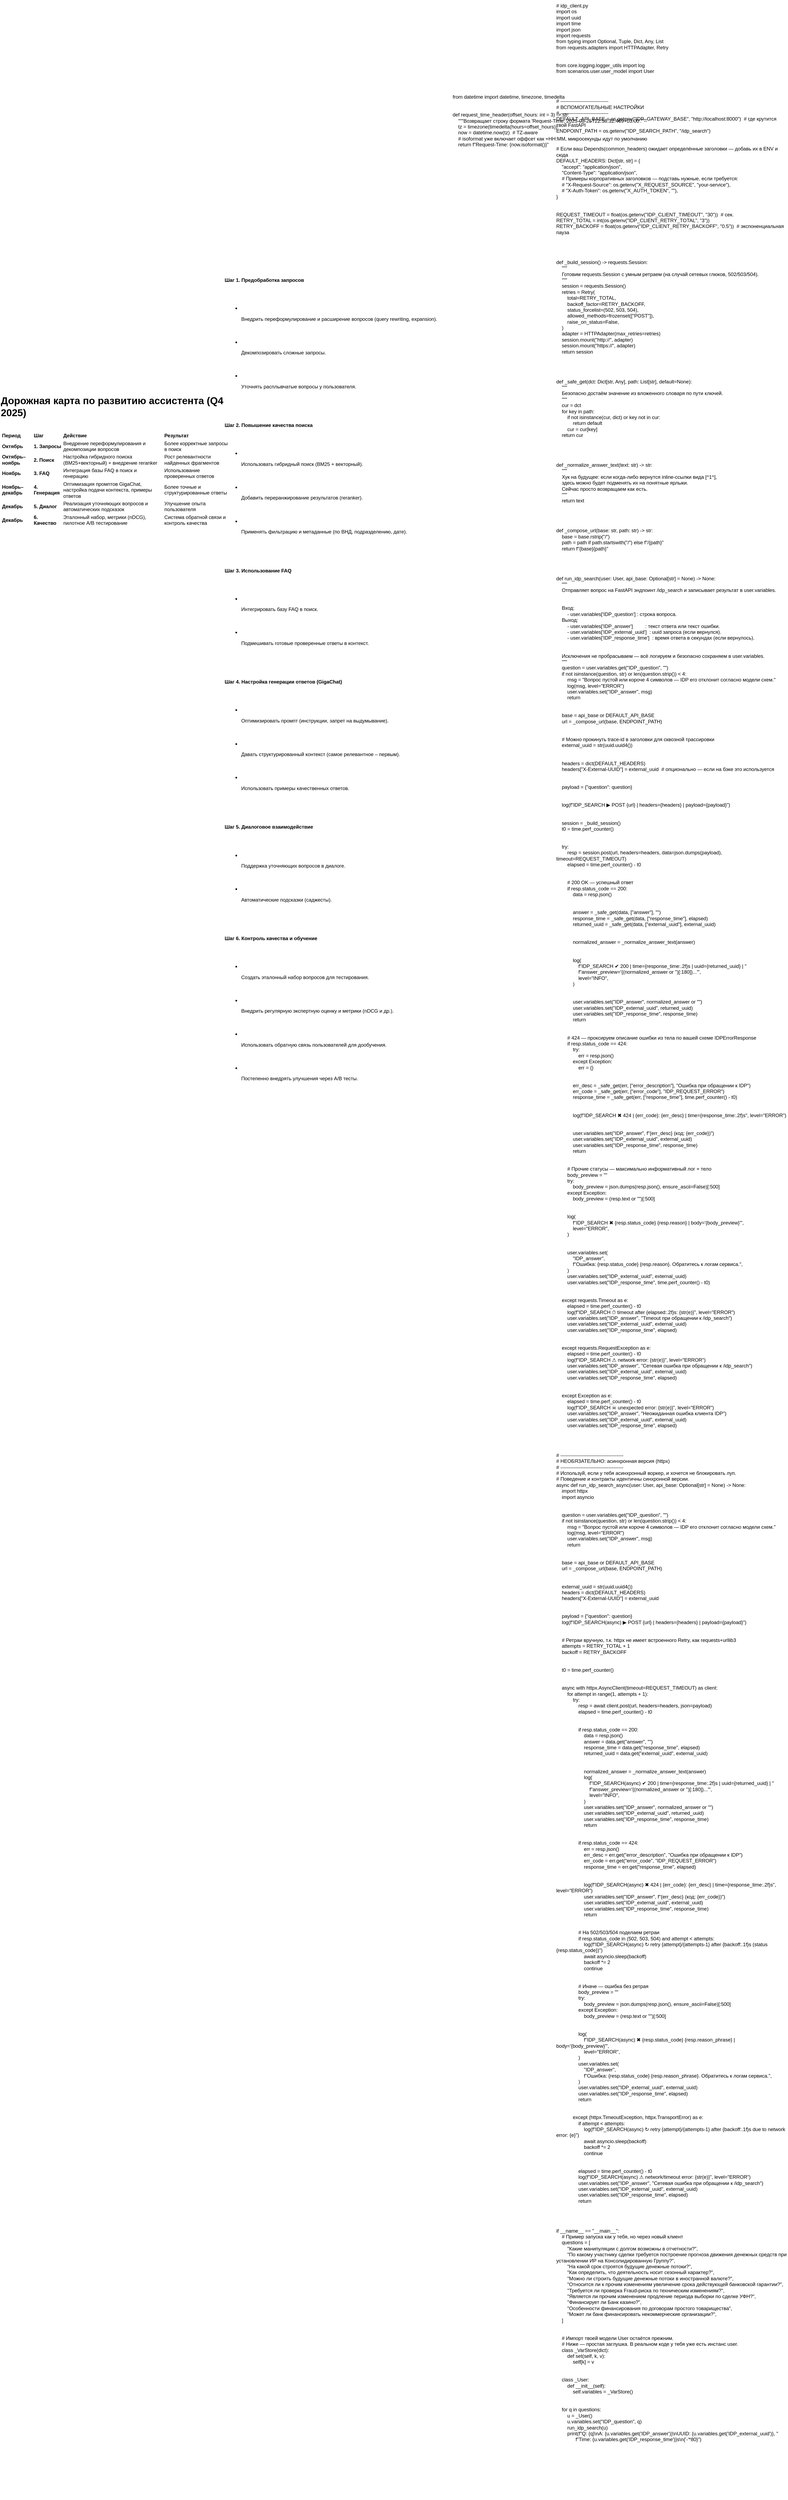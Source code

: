 <mxfile version="28.2.5">
  <diagram name="Страница — 1" id="YzAyhXTebkGU_6SpY-bU">
    <mxGraphModel dx="1646" dy="989" grid="1" gridSize="10" guides="1" tooltips="1" connect="1" arrows="1" fold="1" page="1" pageScale="1" pageWidth="3300" pageHeight="4681" math="0" shadow="0">
      <root>
        <mxCell id="0" />
        <mxCell id="1" parent="0" />
        <UserObject label="# idp_client.py&#xa;import os&#xa;import uuid&#xa;import time&#xa;import json&#xa;import requests&#xa;from typing import Optional, Tuple, Dict, Any, List&#xa;from requests.adapters import HTTPAdapter, Retry&#xa;&#xa;&#xa;from core.logging.logger_utils import log&#xa;from scenarios.user.user_model import User&#xa;&#xa;&#xa;&#xa;&#xa;# -----------------------------&#xa;# ВСПОМОГАТЕЛЬНЫЕ НАСТРОЙКИ&#xa;# -----------------------------&#xa;DEFAULT_API_BASE = os.getenv(&quot;IDP_GATEWAY_BASE&quot;, &quot;http://localhost:8000&quot;)  # где крутится твой FastAPI&#xa;ENDPOINT_PATH = os.getenv(&quot;IDP_SEARCH_PATH&quot;, &quot;/idp_search&quot;)&#xa;&#xa;&#xa;# Если ваш Depends(common_headers) ожидает определённые заголовки — добавь их в ENV и сюда&#xa;DEFAULT_HEADERS: Dict[str, str] = {&#xa;    &quot;accept&quot;: &quot;application/json&quot;,&#xa;    &quot;Content-Type&quot;: &quot;application/json&quot;,&#xa;    # Примеры корпоративных заголовков — подставь нужные, если требуется:&#xa;    # &quot;X-Request-Source&quot;: os.getenv(&quot;X_REQUEST_SOURCE&quot;, &quot;your-service&quot;),&#xa;    # &quot;X-Auth-Token&quot;: os.getenv(&quot;X_AUTH_TOKEN&quot;, &quot;&quot;),&#xa;}&#xa;&#xa;&#xa;REQUEST_TIMEOUT = float(os.getenv(&quot;IDP_CLIENT_TIMEOUT&quot;, &quot;30&quot;))  # сек.&#xa;RETRY_TOTAL = int(os.getenv(&quot;IDP_CLIENT_RETRY_TOTAL&quot;, &quot;3&quot;))&#xa;RETRY_BACKOFF = float(os.getenv(&quot;IDP_CLIENT_RETRY_BACKOFF&quot;, &quot;0.5&quot;))  # экспоненциальная пауза&#xa;&#xa;&#xa;&#xa;&#xa;def _build_session() -&gt; requests.Session:&#xa;    &quot;&quot;&quot;&#xa;    Готовим requests.Session с умным ретраем (на случай сетевых глюков, 502/503/504).&#xa;    &quot;&quot;&quot;&#xa;    session = requests.Session()&#xa;    retries = Retry(&#xa;        total=RETRY_TOTAL,&#xa;        backoff_factor=RETRY_BACKOFF,&#xa;        status_forcelist=(502, 503, 504),&#xa;        allowed_methods=frozenset([&quot;POST&quot;]),&#xa;        raise_on_status=False,&#xa;    )&#xa;    adapter = HTTPAdapter(max_retries=retries)&#xa;    session.mount(&quot;http://&quot;, adapter)&#xa;    session.mount(&quot;https://&quot;, adapter)&#xa;    return session&#xa;&#xa;&#xa;&#xa;&#xa;def _safe_get(dct: Dict[str, Any], path: List[str], default=None):&#xa;    &quot;&quot;&quot;&#xa;    Безопасно достаём значение из вложенного словаря по пути ключей.&#xa;    &quot;&quot;&quot;&#xa;    cur = dct&#xa;    for key in path:&#xa;        if not isinstance(cur, dict) or key not in cur:&#xa;            return default&#xa;        cur = cur[key]&#xa;    return cur&#xa;&#xa;&#xa;&#xa;&#xa;def _normalize_answer_text(text: str) -&gt; str:&#xa;    &quot;&quot;&quot;&#xa;    Хук на будущее: если когда-либо вернутся inline-ссылки вида [^1^],&#xa;    здесь можно будет подменять их на понятные ярлыки.&#xa;    Сейчас просто возвращаем как есть.&#xa;    &quot;&quot;&quot;&#xa;    return text&#xa;&#xa;&#xa;&#xa;&#xa;def _compose_url(base: str, path: str) -&gt; str:&#xa;    base = base.rstrip(&quot;/&quot;)&#xa;    path = path if path.startswith(&quot;/&quot;) else f&quot;/{path}&quot;&#xa;    return f&quot;{base}{path}&quot;&#xa;&#xa;&#xa;&#xa;&#xa;def run_idp_search(user: User, api_base: Optional[str] = None) -&gt; None:&#xa;    &quot;&quot;&quot;&#xa;    Отправляет вопрос на FastAPI эндпоинт /idp_search и записывает результат в user.variables.&#xa;&#xa;&#xa;    Вход:&#xa;        - user.variables[&#39;IDP_question&#39;] : строка вопроса.&#xa;    Выход:&#xa;        - user.variables[&#39;IDP_answer&#39;]         : текст ответа или текст ошибки.&#xa;        - user.variables[&#39;IDP_external_uuid&#39;]  : uuid запроса (если вернулся).&#xa;        - user.variables[&#39;IDP_response_time&#39;]  : время ответа в секундах (если вернулось).&#xa;&#xa;&#xa;    Исключения не пробрасываем — всё логируем и безопасно сохраняем в user.variables.&#xa;    &quot;&quot;&quot;&#xa;    question = user.variables.get(&quot;IDP_question&quot;, &quot;&quot;)&#xa;    if not isinstance(question, str) or len(question.strip()) &lt; 4:&#xa;        msg = &quot;Вопрос пустой или короче 4 символов — IDP его отклонит согласно модели схем.&quot;&#xa;        log(msg, level=&quot;ERROR&quot;)&#xa;        user.variables.set(&quot;IDP_answer&quot;, msg)&#xa;        return&#xa;&#xa;&#xa;    base = api_base or DEFAULT_API_BASE&#xa;    url = _compose_url(base, ENDPOINT_PATH)&#xa;&#xa;&#xa;    # Можно прокинуть trace-id в заголовки для сквозной трассировки&#xa;    external_uuid = str(uuid.uuid4())&#xa;&#xa;&#xa;    headers = dict(DEFAULT_HEADERS)&#xa;    headers[&quot;X-External-UUID&quot;] = external_uuid  # опционально — если на бэке это используется&#xa;&#xa;&#xa;    payload = {&quot;question&quot;: question}&#xa;&#xa;&#xa;    log(f&quot;IDP_SEARCH ▶ POST {url} | headers={headers} | payload={payload}&quot;)&#xa;&#xa;&#xa;    session = _build_session()&#xa;    t0 = time.perf_counter()&#xa;&#xa;&#xa;    try:&#xa;        resp = session.post(url, headers=headers, data=json.dumps(payload), timeout=REQUEST_TIMEOUT)&#xa;        elapsed = time.perf_counter() - t0&#xa;&#xa;&#xa;        # 200 OK — успешный ответ&#xa;        if resp.status_code == 200:&#xa;            data = resp.json()&#xa;&#xa;&#xa;            answer = _safe_get(data, [&quot;answer&quot;], &quot;&quot;)&#xa;            response_time = _safe_get(data, [&quot;response_time&quot;], elapsed)&#xa;            returned_uuid = _safe_get(data, [&quot;external_uuid&quot;], external_uuid)&#xa;&#xa;&#xa;            normalized_answer = _normalize_answer_text(answer)&#xa;&#xa;&#xa;            log(&#xa;                f&quot;IDP_SEARCH ✔ 200 | time={response_time:.2f}s | uuid={returned_uuid} | &quot;&#xa;                f&quot;answer_preview=&#39;{(normalized_answer or &#39;&#39;)[:180]}...&#39;&quot;,&#xa;                level=&quot;INFO&quot;,&#xa;            )&#xa;&#xa;&#xa;            user.variables.set(&quot;IDP_answer&quot;, normalized_answer or &quot;&quot;)&#xa;            user.variables.set(&quot;IDP_external_uuid&quot;, returned_uuid)&#xa;            user.variables.set(&quot;IDP_response_time&quot;, response_time)&#xa;            return&#xa;&#xa;&#xa;        # 424 — проксируем описание ошибки из тела по вашей схеме IDPErrorResponse&#xa;        if resp.status_code == 424:&#xa;            try:&#xa;                err = resp.json()&#xa;            except Exception:&#xa;                err = {}&#xa;&#xa;&#xa;            err_desc = _safe_get(err, [&quot;error_description&quot;], &quot;Ошибка при обращении к IDP&quot;)&#xa;            err_code = _safe_get(err, [&quot;error_code&quot;], &quot;IDP_REQUEST_ERROR&quot;)&#xa;            response_time = _safe_get(err, [&quot;response_time&quot;], time.perf_counter() - t0)&#xa;&#xa;&#xa;            log(f&quot;IDP_SEARCH ✖ 424 | {err_code}: {err_desc} | time={response_time:.2f}s&quot;, level=&quot;ERROR&quot;)&#xa;&#xa;&#xa;            user.variables.set(&quot;IDP_answer&quot;, f&quot;{err_desc} (код: {err_code})&quot;)&#xa;            user.variables.set(&quot;IDP_external_uuid&quot;, external_uuid)&#xa;            user.variables.set(&quot;IDP_response_time&quot;, response_time)&#xa;            return&#xa;&#xa;&#xa;        # Прочие статусы — максимально информативный лог + тело&#xa;        body_preview = &quot;&quot;&#xa;        try:&#xa;            body_preview = json.dumps(resp.json(), ensure_ascii=False)[:500]&#xa;        except Exception:&#xa;            body_preview = (resp.text or &quot;&quot;)[:500]&#xa;&#xa;&#xa;        log(&#xa;            f&quot;IDP_SEARCH ✖ {resp.status_code} {resp.reason} | body=&#39;{body_preview}&#39;&quot;,&#xa;            level=&quot;ERROR&quot;,&#xa;        )&#xa;&#xa;&#xa;        user.variables.set(&#xa;            &quot;IDP_answer&quot;,&#xa;            f&quot;Ошибка: {resp.status_code} {resp.reason}. Обратитесь к логам сервиса.&quot;,&#xa;        )&#xa;        user.variables.set(&quot;IDP_external_uuid&quot;, external_uuid)&#xa;        user.variables.set(&quot;IDP_response_time&quot;, time.perf_counter() - t0)&#xa;&#xa;&#xa;    except requests.Timeout as e:&#xa;        elapsed = time.perf_counter() - t0&#xa;        log(f&quot;IDP_SEARCH ⏱ timeout after {elapsed:.2f}s: {str(e)}&quot;, level=&quot;ERROR&quot;)&#xa;        user.variables.set(&quot;IDP_answer&quot;, &quot;Timeout при обращении к /idp_search&quot;)&#xa;        user.variables.set(&quot;IDP_external_uuid&quot;, external_uuid)&#xa;        user.variables.set(&quot;IDP_response_time&quot;, elapsed)&#xa;&#xa;&#xa;    except requests.RequestException as e:&#xa;        elapsed = time.perf_counter() - t0&#xa;        log(f&quot;IDP_SEARCH ⚠ network error: {str(e)}&quot;, level=&quot;ERROR&quot;)&#xa;        user.variables.set(&quot;IDP_answer&quot;, &quot;Сетевая ошибка при обращении к /idp_search&quot;)&#xa;        user.variables.set(&quot;IDP_external_uuid&quot;, external_uuid)&#xa;        user.variables.set(&quot;IDP_response_time&quot;, elapsed)&#xa;&#xa;&#xa;    except Exception as e:&#xa;        elapsed = time.perf_counter() - t0&#xa;        log(f&quot;IDP_SEARCH ☠ unexpected error: {str(e)}&quot;, level=&quot;ERROR&quot;)&#xa;        user.variables.set(&quot;IDP_answer&quot;, &quot;Неожиданная ошибка клиента IDP&quot;)&#xa;        user.variables.set(&quot;IDP_external_uuid&quot;, external_uuid)&#xa;        user.variables.set(&quot;IDP_response_time&quot;, elapsed)&#xa;&#xa;&#xa;&#xa;&#xa;# --------------------------------------&#xa;# НЕОБЯЗАТЕЛЬНО: асинхронная версия (httpx)&#xa;# --------------------------------------&#xa;# Используй, если у тебя асинхронный воркер, и хочется не блокировать луп.&#xa;# Поведение и контракты идентичны синхронной версии.&#xa;async def run_idp_search_async(user: User, api_base: Optional[str] = None) -&gt; None:&#xa;    import httpx&#xa;    import asyncio&#xa;&#xa;&#xa;    question = user.variables.get(&quot;IDP_question&quot;, &quot;&quot;)&#xa;    if not isinstance(question, str) or len(question.strip()) &lt; 4:&#xa;        msg = &quot;Вопрос пустой или короче 4 символов — IDP его отклонит согласно модели схем.&quot;&#xa;        log(msg, level=&quot;ERROR&quot;)&#xa;        user.variables.set(&quot;IDP_answer&quot;, msg)&#xa;        return&#xa;&#xa;&#xa;    base = api_base or DEFAULT_API_BASE&#xa;    url = _compose_url(base, ENDPOINT_PATH)&#xa;&#xa;&#xa;    external_uuid = str(uuid.uuid4())&#xa;    headers = dict(DEFAULT_HEADERS)&#xa;    headers[&quot;X-External-UUID&quot;] = external_uuid&#xa;&#xa;&#xa;    payload = {&quot;question&quot;: question}&#xa;    log(f&quot;IDP_SEARCH(async) ▶ POST {url} | headers={headers} | payload={payload}&quot;)&#xa;&#xa;&#xa;    # Ретраи вручную, т.к. httpx не имеет встроенного Retry, как requests+urllib3&#xa;    attempts = RETRY_TOTAL + 1&#xa;    backoff = RETRY_BACKOFF&#xa;&#xa;&#xa;    t0 = time.perf_counter()&#xa;&#xa;&#xa;    async with httpx.AsyncClient(timeout=REQUEST_TIMEOUT) as client:&#xa;        for attempt in range(1, attempts + 1):&#xa;            try:&#xa;                resp = await client.post(url, headers=headers, json=payload)&#xa;                elapsed = time.perf_counter() - t0&#xa;&#xa;&#xa;                if resp.status_code == 200:&#xa;                    data = resp.json()&#xa;                    answer = data.get(&quot;answer&quot;, &quot;&quot;)&#xa;                    response_time = data.get(&quot;response_time&quot;, elapsed)&#xa;                    returned_uuid = data.get(&quot;external_uuid&quot;, external_uuid)&#xa;&#xa;&#xa;                    normalized_answer = _normalize_answer_text(answer)&#xa;                    log(&#xa;                        f&quot;IDP_SEARCH(async) ✔ 200 | time={response_time:.2f}s | uuid={returned_uuid} | &quot;&#xa;                        f&quot;answer_preview=&#39;{(normalized_answer or &#39;&#39;)[:180]}...&#39;&quot;,&#xa;                        level=&quot;INFO&quot;,&#xa;                    )&#xa;                    user.variables.set(&quot;IDP_answer&quot;, normalized_answer or &quot;&quot;)&#xa;                    user.variables.set(&quot;IDP_external_uuid&quot;, returned_uuid)&#xa;                    user.variables.set(&quot;IDP_response_time&quot;, response_time)&#xa;                    return&#xa;&#xa;&#xa;                if resp.status_code == 424:&#xa;                    err = resp.json()&#xa;                    err_desc = err.get(&quot;error_description&quot;, &quot;Ошибка при обращении к IDP&quot;)&#xa;                    err_code = err.get(&quot;error_code&quot;, &quot;IDP_REQUEST_ERROR&quot;)&#xa;                    response_time = err.get(&quot;response_time&quot;, elapsed)&#xa;&#xa;&#xa;                    log(f&quot;IDP_SEARCH(async) ✖ 424 | {err_code}: {err_desc} | time={response_time:.2f}s&quot;, level=&quot;ERROR&quot;)&#xa;                    user.variables.set(&quot;IDP_answer&quot;, f&quot;{err_desc} (код: {err_code})&quot;)&#xa;                    user.variables.set(&quot;IDP_external_uuid&quot;, external_uuid)&#xa;                    user.variables.set(&quot;IDP_response_time&quot;, response_time)&#xa;                    return&#xa;&#xa;&#xa;                # На 502/503/504 поделаем ретраи&#xa;                if resp.status_code in (502, 503, 504) and attempt &lt; attempts:&#xa;                    log(f&quot;IDP_SEARCH(async) ↻ retry {attempt}/{attempts-1} after {backoff:.1f}s (status {resp.status_code})&quot;)&#xa;                    await asyncio.sleep(backoff)&#xa;                    backoff *= 2&#xa;                    continue&#xa;&#xa;&#xa;                # Иначе — ошибка без ретрая&#xa;                body_preview = &quot;&quot;&#xa;                try:&#xa;                    body_preview = json.dumps(resp.json(), ensure_ascii=False)[:500]&#xa;                except Exception:&#xa;                    body_preview = (resp.text or &quot;&quot;)[:500]&#xa;&#xa;&#xa;                log(&#xa;                    f&quot;IDP_SEARCH(async) ✖ {resp.status_code} {resp.reason_phrase} | body=&#39;{body_preview}&#39;&quot;,&#xa;                    level=&quot;ERROR&quot;,&#xa;                )&#xa;                user.variables.set(&#xa;                    &quot;IDP_answer&quot;,&#xa;                    f&quot;Ошибка: {resp.status_code} {resp.reason_phrase}. Обратитесь к логам сервиса.&quot;,&#xa;                )&#xa;                user.variables.set(&quot;IDP_external_uuid&quot;, external_uuid)&#xa;                user.variables.set(&quot;IDP_response_time&quot;, elapsed)&#xa;                return&#xa;&#xa;&#xa;            except (httpx.TimeoutException, httpx.TransportError) as e:&#xa;                if attempt &lt; attempts:&#xa;                    log(f&quot;IDP_SEARCH(async) ↻ retry {attempt}/{attempts-1} after {backoff:.1f}s due to network error: {e}&quot;)&#xa;                    await asyncio.sleep(backoff)&#xa;                    backoff *= 2&#xa;                    continue&#xa;&#xa;&#xa;                elapsed = time.perf_counter() - t0&#xa;                log(f&quot;IDP_SEARCH(async) ⚠ network/timeout error: {str(e)}&quot;, level=&quot;ERROR&quot;)&#xa;                user.variables.set(&quot;IDP_answer&quot;, &quot;Сетевая ошибка при обращении к /idp_search&quot;)&#xa;                user.variables.set(&quot;IDP_external_uuid&quot;, external_uuid)&#xa;                user.variables.set(&quot;IDP_response_time&quot;, elapsed)&#xa;                return&#xa;&#xa;&#xa;&#xa;&#xa;if __name__ == &quot;__main__&quot;:&#xa;    # Пример запуска как у тебя, но через новый клиент&#xa;    questions = [&#xa;        &quot;Какие манипуляции с долгом возможны в отчетности?&quot;,&#xa;        &quot;По какому участнику сделки требуется построение прогноза движения денежных средств при установлении ИР на Консолидированную Группу?&quot;,&#xa;        &quot;На какой срок строятся будущие денежные потоки?&quot;,&#xa;        &quot;Как определить, что деятельность носит сезонный характер?&quot;,&#xa;        &quot;Можно ли строить будущие денежные потоки в иностранной валюте?&quot;,&#xa;        &quot;Относится ли к прочим изменениям увеличение срока действующей банковской гарантии?&quot;,&#xa;        &quot;Требуется ли проверка Fraud-риска по техническим изменениям?&quot;,&#xa;        &quot;Является ли прочим изменением продление периода выборки по сделке УФН?&quot;,&#xa;        &quot;Финансирует ли Банк казино?&quot;,&#xa;        &quot;Особенности финансирования по договорам простого товарищества&quot;,&#xa;        &quot;Может ли банк финансировать некоммерческие организации?&quot;,&#xa;    ]&#xa;&#xa;&#xa;    # Импорт твоей модели User остаётся прежним.&#xa;    # Ниже — простая заглушка. В реальном коде у тебя уже есть инстанс user.&#xa;    class _VarStore(dict):&#xa;        def set(self, k, v):&#xa;            self[k] = v&#xa;&#xa;&#xa;    class _User:&#xa;        def __init__(self):&#xa;            self.variables = _VarStore()&#xa;&#xa;&#xa;    for q in questions:&#xa;        u = _User()&#xa;        u.variables.set(&quot;IDP_question&quot;, q)&#xa;        run_idp_search(u)&#xa;        print(f&quot;Q: {q}\nA: {u.variables.get(&#39;IDP_answer&#39;)}\nUUID: {u.variables.get(&#39;IDP_external_uuid&#39;)}, &quot;&#xa;              f&quot;Time: {u.variables.get(&#39;IDP_response_time&#39;)}s\n{&#39;-&#39;*80}&quot;)" link="# idp_client.py&#xa;import os&#xa;import uuid&#xa;import time&#xa;import json&#xa;import requests&#xa;from typing import Optional, Tuple, Dict, Any, List&#xa;from requests.adapters import HTTPAdapter, Retry&#xa;&#xa;&#xa;from core.logging.logger_utils import log&#xa;from scenarios.user.user_model import User&#xa;&#xa;&#xa;&#xa;&#xa;# -----------------------------&#xa;# ВСПОМОГАТЕЛЬНЫЕ НАСТРОЙКИ&#xa;# -----------------------------&#xa;DEFAULT_API_BASE = os.getenv(&quot;IDP_GATEWAY_BASE&quot;, &quot;http://localhost:8000&quot;)  # где крутится твой FastAPI&#xa;ENDPOINT_PATH = os.getenv(&quot;IDP_SEARCH_PATH&quot;, &quot;/idp_search&quot;)&#xa;&#xa;&#xa;# Если ваш Depends(common_headers) ожидает определённые заголовки — добавь их в ENV и сюда&#xa;DEFAULT_HEADERS: Dict[str, str] = {&#xa;    &quot;accept&quot;: &quot;application/json&quot;,&#xa;    &quot;Content-Type&quot;: &quot;application/json&quot;,&#xa;    # Примеры корпоративных заголовков — подставь нужные, если требуется:&#xa;    # &quot;X-Request-Source&quot;: os.getenv(&quot;X_REQUEST_SOURCE&quot;, &quot;your-service&quot;),&#xa;    # &quot;X-Auth-Token&quot;: os.getenv(&quot;X_AUTH_TOKEN&quot;, &quot;&quot;),&#xa;}&#xa;&#xa;&#xa;REQUEST_TIMEOUT = float(os.getenv(&quot;IDP_CLIENT_TIMEOUT&quot;, &quot;30&quot;))  # сек.&#xa;RETRY_TOTAL = int(os.getenv(&quot;IDP_CLIENT_RETRY_TOTAL&quot;, &quot;3&quot;))&#xa;RETRY_BACKOFF = float(os.getenv(&quot;IDP_CLIENT_RETRY_BACKOFF&quot;, &quot;0.5&quot;))  # экспоненциальная пауза&#xa;&#xa;&#xa;&#xa;&#xa;def _build_session() -&gt; requests.Session:&#xa;    &quot;&quot;&quot;&#xa;    Готовим requests.Session с умным ретраем (на случай сетевых глюков, 502/503/504).&#xa;    &quot;&quot;&quot;&#xa;    session = requests.Session()&#xa;    retries = Retry(&#xa;        total=RETRY_TOTAL,&#xa;        backoff_factor=RETRY_BACKOFF,&#xa;        status_forcelist=(502, 503, 504),&#xa;        allowed_methods=frozenset([&quot;POST&quot;]),&#xa;        raise_on_status=False,&#xa;    )&#xa;    adapter = HTTPAdapter(max_retries=retries)&#xa;    session.mount(&quot;http://&quot;, adapter)&#xa;    session.mount(&quot;https://&quot;, adapter)&#xa;    return session&#xa;&#xa;&#xa;&#xa;&#xa;def _safe_get(dct: Dict[str, Any], path: List[str], default=None):&#xa;    &quot;&quot;&quot;&#xa;    Безопасно достаём значение из вложенного словаря по пути ключей.&#xa;    &quot;&quot;&quot;&#xa;    cur = dct&#xa;    for key in path:&#xa;        if not isinstance(cur, dict) or key not in cur:&#xa;            return default&#xa;        cur = cur[key]&#xa;    return cur&#xa;&#xa;&#xa;&#xa;&#xa;def _normalize_answer_text(text: str) -&gt; str:&#xa;    &quot;&quot;&quot;&#xa;    Хук на будущее: если когда-либо вернутся inline-ссылки вида [^1^],&#xa;    здесь можно будет подменять их на понятные ярлыки.&#xa;    Сейчас просто возвращаем как есть.&#xa;    &quot;&quot;&quot;&#xa;    return text&#xa;&#xa;&#xa;&#xa;&#xa;def _compose_url(base: str, path: str) -&gt; str:&#xa;    base = base.rstrip(&quot;/&quot;)&#xa;    path = path if path.startswith(&quot;/&quot;) else f&quot;/{path}&quot;&#xa;    return f&quot;{base}{path}&quot;&#xa;&#xa;&#xa;&#xa;&#xa;def run_idp_search(user: User, api_base: Optional[str] = None) -&gt; None:&#xa;    &quot;&quot;&quot;&#xa;    Отправляет вопрос на FastAPI эндпоинт /idp_search и записывает результат в user.variables.&#xa;&#xa;&#xa;    Вход:&#xa;        - user.variables[&#39;IDP_question&#39;] : строка вопроса.&#xa;    Выход:&#xa;        - user.variables[&#39;IDP_answer&#39;]         : текст ответа или текст ошибки.&#xa;        - user.variables[&#39;IDP_external_uuid&#39;]  : uuid запроса (если вернулся).&#xa;        - user.variables[&#39;IDP_response_time&#39;]  : время ответа в секундах (если вернулось).&#xa;&#xa;&#xa;    Исключения не пробрасываем — всё логируем и безопасно сохраняем в user.variables.&#xa;    &quot;&quot;&quot;&#xa;    question = user.variables.get(&quot;IDP_question&quot;, &quot;&quot;)&#xa;    if not isinstance(question, str) or len(question.strip()) &lt; 4:&#xa;        msg = &quot;Вопрос пустой или короче 4 символов — IDP его отклонит согласно модели схем.&quot;&#xa;        log(msg, level=&quot;ERROR&quot;)&#xa;        user.variables.set(&quot;IDP_answer&quot;, msg)&#xa;        return&#xa;&#xa;&#xa;    base = api_base or DEFAULT_API_BASE&#xa;    url = _compose_url(base, ENDPOINT_PATH)&#xa;&#xa;&#xa;    # Можно прокинуть trace-id в заголовки для сквозной трассировки&#xa;    external_uuid = str(uuid.uuid4())&#xa;&#xa;&#xa;    headers = dict(DEFAULT_HEADERS)&#xa;    headers[&quot;X-External-UUID&quot;] = external_uuid  # опционально — если на бэке это используется&#xa;&#xa;&#xa;    payload = {&quot;question&quot;: question}&#xa;&#xa;&#xa;    log(f&quot;IDP_SEARCH ▶ POST {url} | headers={headers} | payload={payload}&quot;)&#xa;&#xa;&#xa;    session = _build_session()&#xa;    t0 = time.perf_counter()&#xa;&#xa;&#xa;    try:&#xa;        resp = session.post(url, headers=headers, data=json.dumps(payload), timeout=REQUEST_TIMEOUT)&#xa;        elapsed = time.perf_counter() - t0&#xa;&#xa;&#xa;        # 200 OK — успешный ответ&#xa;        if resp.status_code == 200:&#xa;            data = resp.json()&#xa;&#xa;&#xa;            answer = _safe_get(data, [&quot;answer&quot;], &quot;&quot;)&#xa;            response_time = _safe_get(data, [&quot;response_time&quot;], elapsed)&#xa;            returned_uuid = _safe_get(data, [&quot;external_uuid&quot;], external_uuid)&#xa;&#xa;&#xa;            normalized_answer = _normalize_answer_text(answer)&#xa;&#xa;&#xa;            log(&#xa;                f&quot;IDP_SEARCH ✔ 200 | time={response_time:.2f}s | uuid={returned_uuid} | &quot;&#xa;                f&quot;answer_preview=&#39;{(normalized_answer or &#39;&#39;)[:180]}...&#39;&quot;,&#xa;                level=&quot;INFO&quot;,&#xa;            )&#xa;&#xa;&#xa;            user.variables.set(&quot;IDP_answer&quot;, normalized_answer or &quot;&quot;)&#xa;            user.variables.set(&quot;IDP_external_uuid&quot;, returned_uuid)&#xa;            user.variables.set(&quot;IDP_response_time&quot;, response_time)&#xa;            return&#xa;&#xa;&#xa;        # 424 — проксируем описание ошибки из тела по вашей схеме IDPErrorResponse&#xa;        if resp.status_code == 424:&#xa;            try:&#xa;                err = resp.json()&#xa;            except Exception:&#xa;                err = {}&#xa;&#xa;&#xa;            err_desc = _safe_get(err, [&quot;error_description&quot;], &quot;Ошибка при обращении к IDP&quot;)&#xa;            err_code = _safe_get(err, [&quot;error_code&quot;], &quot;IDP_REQUEST_ERROR&quot;)&#xa;            response_time = _safe_get(err, [&quot;response_time&quot;], time.perf_counter() - t0)&#xa;&#xa;&#xa;            log(f&quot;IDP_SEARCH ✖ 424 | {err_code}: {err_desc} | time={response_time:.2f}s&quot;, level=&quot;ERROR&quot;)&#xa;&#xa;&#xa;            user.variables.set(&quot;IDP_answer&quot;, f&quot;{err_desc} (код: {err_code})&quot;)&#xa;            user.variables.set(&quot;IDP_external_uuid&quot;, external_uuid)&#xa;            user.variables.set(&quot;IDP_response_time&quot;, response_time)&#xa;            return&#xa;&#xa;&#xa;        # Прочие статусы — максимально информативный лог + тело&#xa;        body_preview = &quot;&quot;&#xa;        try:&#xa;            body_preview = json.dumps(resp.json(), ensure_ascii=False)[:500]&#xa;        except Exception:&#xa;            body_preview = (resp.text or &quot;&quot;)[:500]&#xa;&#xa;&#xa;        log(&#xa;            f&quot;IDP_SEARCH ✖ {resp.status_code} {resp.reason} | body=&#39;{body_preview}&#39;&quot;,&#xa;            level=&quot;ERROR&quot;,&#xa;        )&#xa;&#xa;&#xa;        user.variables.set(&#xa;            &quot;IDP_answer&quot;,&#xa;            f&quot;Ошибка: {resp.status_code} {resp.reason}. Обратитесь к логам сервиса.&quot;,&#xa;        )&#xa;        user.variables.set(&quot;IDP_external_uuid&quot;, external_uuid)&#xa;        user.variables.set(&quot;IDP_response_time&quot;, time.perf_counter() - t0)&#xa;&#xa;&#xa;    except requests.Timeout as e:&#xa;        elapsed = time.perf_counter() - t0&#xa;        log(f&quot;IDP_SEARCH ⏱ timeout after {elapsed:.2f}s: {str(e)}&quot;, level=&quot;ERROR&quot;)&#xa;        user.variables.set(&quot;IDP_answer&quot;, &quot;Timeout при обращении к /idp_search&quot;)&#xa;        user.variables.set(&quot;IDP_external_uuid&quot;, external_uuid)&#xa;        user.variables.set(&quot;IDP_response_time&quot;, elapsed)&#xa;&#xa;&#xa;    except requests.RequestException as e:&#xa;        elapsed = time.perf_counter() - t0&#xa;        log(f&quot;IDP_SEARCH ⚠ network error: {str(e)}&quot;, level=&quot;ERROR&quot;)&#xa;        user.variables.set(&quot;IDP_answer&quot;, &quot;Сетевая ошибка при обращении к /idp_search&quot;)&#xa;        user.variables.set(&quot;IDP_external_uuid&quot;, external_uuid)&#xa;        user.variables.set(&quot;IDP_response_time&quot;, elapsed)&#xa;&#xa;&#xa;    except Exception as e:&#xa;        elapsed = time.perf_counter() - t0&#xa;        log(f&quot;IDP_SEARCH ☠ unexpected error: {str(e)}&quot;, level=&quot;ERROR&quot;)&#xa;        user.variables.set(&quot;IDP_answer&quot;, &quot;Неожиданная ошибка клиента IDP&quot;)&#xa;        user.variables.set(&quot;IDP_external_uuid&quot;, external_uuid)&#xa;        user.variables.set(&quot;IDP_response_time&quot;, elapsed)&#xa;&#xa;&#xa;&#xa;&#xa;# --------------------------------------&#xa;# НЕОБЯЗАТЕЛЬНО: асинхронная версия (httpx)&#xa;# --------------------------------------&#xa;# Используй, если у тебя асинхронный воркер, и хочется не блокировать луп.&#xa;# Поведение и контракты идентичны синхронной версии.&#xa;async def run_idp_search_async(user: User, api_base: Optional[str] = None) -&gt; None:&#xa;    import httpx&#xa;    import asyncio&#xa;&#xa;&#xa;    question = user.variables.get(&quot;IDP_question&quot;, &quot;&quot;)&#xa;    if not isinstance(question, str) or len(question.strip()) &lt; 4:&#xa;        msg = &quot;Вопрос пустой или короче 4 символов — IDP его отклонит согласно модели схем.&quot;&#xa;        log(msg, level=&quot;ERROR&quot;)&#xa;        user.variables.set(&quot;IDP_answer&quot;, msg)&#xa;        return&#xa;&#xa;&#xa;    base = api_base or DEFAULT_API_BASE&#xa;    url = _compose_url(base, ENDPOINT_PATH)&#xa;&#xa;&#xa;    external_uuid = str(uuid.uuid4())&#xa;    headers = dict(DEFAULT_HEADERS)&#xa;    headers[&quot;X-External-UUID&quot;] = external_uuid&#xa;&#xa;&#xa;    payload = {&quot;question&quot;: question}&#xa;    log(f&quot;IDP_SEARCH(async) ▶ POST {url} | headers={headers} | payload={payload}&quot;)&#xa;&#xa;&#xa;    # Ретраи вручную, т.к. httpx не имеет встроенного Retry, как requests+urllib3&#xa;    attempts = RETRY_TOTAL + 1&#xa;    backoff = RETRY_BACKOFF&#xa;&#xa;&#xa;    t0 = time.perf_counter()&#xa;&#xa;&#xa;    async with httpx.AsyncClient(timeout=REQUEST_TIMEOUT) as client:&#xa;        for attempt in range(1, attempts + 1):&#xa;            try:&#xa;                resp = await client.post(url, headers=headers, json=payload)&#xa;                elapsed = time.perf_counter() - t0&#xa;&#xa;&#xa;                if resp.status_code == 200:&#xa;                    data = resp.json()&#xa;                    answer = data.get(&quot;answer&quot;, &quot;&quot;)&#xa;                    response_time = data.get(&quot;response_time&quot;, elapsed)&#xa;                    returned_uuid = data.get(&quot;external_uuid&quot;, external_uuid)&#xa;&#xa;&#xa;                    normalized_answer = _normalize_answer_text(answer)&#xa;                    log(&#xa;                        f&quot;IDP_SEARCH(async) ✔ 200 | time={response_time:.2f}s | uuid={returned_uuid} | &quot;&#xa;                        f&quot;answer_preview=&#39;{(normalized_answer or &#39;&#39;)[:180]}...&#39;&quot;,&#xa;                        level=&quot;INFO&quot;,&#xa;                    )&#xa;                    user.variables.set(&quot;IDP_answer&quot;, normalized_answer or &quot;&quot;)&#xa;                    user.variables.set(&quot;IDP_external_uuid&quot;, returned_uuid)&#xa;                    user.variables.set(&quot;IDP_response_time&quot;, response_time)&#xa;                    return&#xa;&#xa;&#xa;                if resp.status_code == 424:&#xa;                    err = resp.json()&#xa;                    err_desc = err.get(&quot;error_description&quot;, &quot;Ошибка при обращении к IDP&quot;)&#xa;                    err_code = err.get(&quot;error_code&quot;, &quot;IDP_REQUEST_ERROR&quot;)&#xa;                    response_time = err.get(&quot;response_time&quot;, elapsed)&#xa;&#xa;&#xa;                    log(f&quot;IDP_SEARCH(async) ✖ 424 | {err_code}: {err_desc} | time={response_time:.2f}s&quot;, level=&quot;ERROR&quot;)&#xa;                    user.variables.set(&quot;IDP_answer&quot;, f&quot;{err_desc} (код: {err_code})&quot;)&#xa;                    user.variables.set(&quot;IDP_external_uuid&quot;, external_uuid)&#xa;                    user.variables.set(&quot;IDP_response_time&quot;, response_time)&#xa;                    return&#xa;&#xa;&#xa;                # На 502/503/504 поделаем ретраи&#xa;                if resp.status_code in (502, 503, 504) and attempt &lt; attempts:&#xa;                    log(f&quot;IDP_SEARCH(async) ↻ retry {attempt}/{attempts-1} after {backoff:.1f}s (status {resp.status_code})&quot;)&#xa;                    await asyncio.sleep(backoff)&#xa;                    backoff *= 2&#xa;                    continue&#xa;&#xa;&#xa;                # Иначе — ошибка без ретрая&#xa;                body_preview = &quot;&quot;&#xa;                try:&#xa;                    body_preview = json.dumps(resp.json(), ensure_ascii=False)[:500]&#xa;                except Exception:&#xa;                    body_preview = (resp.text or &quot;&quot;)[:500]&#xa;&#xa;&#xa;                log(&#xa;                    f&quot;IDP_SEARCH(async) ✖ {resp.status_code} {resp.reason_phrase} | body=&#39;{body_preview}&#39;&quot;,&#xa;                    level=&quot;ERROR&quot;,&#xa;                )&#xa;                user.variables.set(&#xa;                    &quot;IDP_answer&quot;,&#xa;                    f&quot;Ошибка: {resp.status_code} {resp.reason_phrase}. Обратитесь к логам сервиса.&quot;,&#xa;                )&#xa;                user.variables.set(&quot;IDP_external_uuid&quot;, external_uuid)&#xa;                user.variables.set(&quot;IDP_response_time&quot;, elapsed)&#xa;                return&#xa;&#xa;&#xa;            except (httpx.TimeoutException, httpx.TransportError) as e:&#xa;                if attempt &lt; attempts:&#xa;                    log(f&quot;IDP_SEARCH(async) ↻ retry {attempt}/{attempts-1} after {backoff:.1f}s due to network error: {e}&quot;)&#xa;                    await asyncio.sleep(backoff)&#xa;                    backoff *= 2&#xa;                    continue&#xa;&#xa;&#xa;                elapsed = time.perf_counter() - t0&#xa;                log(f&quot;IDP_SEARCH(async) ⚠ network/timeout error: {str(e)}&quot;, level=&quot;ERROR&quot;)&#xa;                user.variables.set(&quot;IDP_answer&quot;, &quot;Сетевая ошибка при обращении к /idp_search&quot;)&#xa;                user.variables.set(&quot;IDP_external_uuid&quot;, external_uuid)&#xa;                user.variables.set(&quot;IDP_response_time&quot;, elapsed)&#xa;                return&#xa;&#xa;&#xa;&#xa;&#xa;if __name__ == &quot;__main__&quot;:&#xa;    # Пример запуска как у тебя, но через новый клиент&#xa;    questions = [&#xa;        &quot;Какие манипуляции с долгом возможны в отчетности?&quot;,&#xa;        &quot;По какому участнику сделки требуется построение прогноза движения денежных средств при установлении ИР на Консолидированную Группу?&quot;,&#xa;        &quot;На какой срок строятся будущие денежные потоки?&quot;,&#xa;        &quot;Как определить, что деятельность носит сезонный характер?&quot;,&#xa;        &quot;Можно ли строить будущие денежные потоки в иностранной валюте?&quot;,&#xa;        &quot;Относится ли к прочим изменениям увеличение срока действующей банковской гарантии?&quot;,&#xa;        &quot;Требуется ли проверка Fraud-риска по техническим изменениям?&quot;,&#xa;        &quot;Является ли прочим изменением продление периода выборки по сделке УФН?&quot;,&#xa;        &quot;Финансирует ли Банк казино?&quot;,&#xa;        &quot;Особенности финансирования по договорам простого товарищества&quot;,&#xa;        &quot;Может ли банк финансировать некоммерческие организации?&quot;,&#xa;    ]&#xa;&#xa;&#xa;    # Импорт твоей модели User остаётся прежним.&#xa;    # Ниже — простая заглушка. В реальном коде у тебя уже есть инстанс user.&#xa;    class _VarStore(dict):&#xa;        def set(self, k, v):&#xa;            self[k] = v&#xa;&#xa;&#xa;    class _User:&#xa;        def __init__(self):&#xa;            self.variables = _VarStore()&#xa;&#xa;&#xa;    for q in questions:&#xa;        u = _User()&#xa;        u.variables.set(&quot;IDP_question&quot;, q)&#xa;        run_idp_search(u)&#xa;        print(f&quot;Q: {q}\nA: {u.variables.get(&#39;IDP_answer&#39;)}\nUUID: {u.variables.get(&#39;IDP_external_uuid&#39;)}, &quot;&#xa;              f&quot;Time: {u.variables.get(&#39;IDP_response_time&#39;)}s\n{&#39;-&#39;*80}&quot;)" id="xQ9-_gr5QTslfE1LpaSg-1">
          <mxCell style="text;whiteSpace=wrap;" parent="1" vertex="1">
            <mxGeometry x="1710" y="480" width="560" height="6030" as="geometry" />
          </mxCell>
        </UserObject>
        <UserObject label="from datetime import datetime, timezone, timedelta&#xa;&#xa;&#xa;def request_time_header(offset_hours: int = 3) -&gt; str:&#xa;    &quot;&quot;&quot;Возвращает строку формата &#39;Request-Time: 2025-08-25T22:58:32.469+03:00&#39;.&quot;&quot;&quot;&#xa;    tz = timezone(timedelta(hours=offset_hours))&#xa;    now = datetime.now(tz)  # TZ-aware&#xa;    # isoformat уже включает оффсет как +HH:MM, микросекунды идут по умолчанию&#xa;    return f&quot;Request-Time: {now.isoformat()}&quot;" link="from datetime import datetime, timezone, timedelta&#xa;&#xa;&#xa;def request_time_header(offset_hours: int = 3) -&gt; str:&#xa;    &quot;&quot;&quot;Возвращает строку формата &#39;Request-Time: 2025-08-25T22:58:32.469+03:00&#39;.&quot;&quot;&quot;&#xa;    tz = timezone(timedelta(hours=offset_hours))&#xa;    now = datetime.now(tz)  # TZ-aware&#xa;    # isoformat уже включает оффсет как +HH:MM, микросекунды идут по умолчанию&#xa;    return f&quot;Request-Time: {now.isoformat()}&quot;" id="xQ9-_gr5QTslfE1LpaSg-2">
          <mxCell style="text;whiteSpace=wrap;" parent="1" vertex="1">
            <mxGeometry x="1460" y="700" width="520" height="150" as="geometry" />
          </mxCell>
        </UserObject>
        <mxCell id="zntTJmJaQ5f6_OLdWCkL-2" value="&lt;h1 data-start=&quot;83&quot; data-end=&quot;134&quot;&gt;Дорожная карта по развитию ассистента (Q4 2025)&lt;/h1&gt;&#xa;&lt;div class=&quot;_tableContainer_1rjym_1&quot;&gt;&lt;div tabindex=&quot;-1&quot; class=&quot;group _tableWrapper_1rjym_13 flex w-fit flex-col-reverse&quot;&gt;&lt;table data-start=&quot;136&quot; data-end=&quot;1017&quot; class=&quot;w-fit min-w-(--thread-content-width)&quot;&gt;&lt;thead data-start=&quot;136&quot; data-end=&quot;175&quot;&gt;&lt;tr data-start=&quot;136&quot; data-end=&quot;175&quot;&gt;&lt;th data-start=&quot;136&quot; data-end=&quot;145&quot; data-col-size=&quot;sm&quot;&gt;Период&lt;/th&gt;&lt;th data-start=&quot;145&quot; data-end=&quot;151&quot; data-col-size=&quot;sm&quot;&gt;Шаг&lt;/th&gt;&lt;th data-start=&quot;151&quot; data-end=&quot;162&quot; data-col-size=&quot;md&quot;&gt;Действие&lt;/th&gt;&lt;th data-start=&quot;162&quot; data-end=&quot;175&quot; data-col-size=&quot;md&quot;&gt;Результат&lt;/th&gt;&lt;/tr&gt;&lt;/thead&gt;&lt;tbody data-start=&quot;217&quot; data-end=&quot;1017&quot;&gt;&lt;tr data-start=&quot;217&quot; data-end=&quot;339&quot;&gt;&lt;td data-start=&quot;217&quot; data-end=&quot;231&quot; data-col-size=&quot;sm&quot;&gt;&lt;strong data-start=&quot;219&quot; data-end=&quot;230&quot;&gt;Октябрь&lt;/strong&gt;&lt;/td&gt;&lt;td data-start=&quot;231&quot; data-end=&quot;248&quot; data-col-size=&quot;sm&quot;&gt;&lt;strong data-start=&quot;233&quot; data-end=&quot;247&quot;&gt;1. Запросы&lt;/strong&gt;&lt;/td&gt;&lt;td data-start=&quot;248&quot; data-end=&quot;303&quot; data-col-size=&quot;md&quot;&gt;Внедрение переформулирования и декомпозиции вопросов&lt;/td&gt;&lt;td data-start=&quot;303&quot; data-end=&quot;339&quot; data-col-size=&quot;md&quot;&gt;Более корректные запросы в поиск&lt;/td&gt;&lt;/tr&gt;&lt;tr data-start=&quot;340&quot; data-end=&quot;487&quot;&gt;&lt;td data-start=&quot;340&quot; data-end=&quot;361&quot; data-col-size=&quot;sm&quot;&gt;&lt;strong data-start=&quot;342&quot; data-end=&quot;360&quot;&gt;Октябрь–ноябрь&lt;/strong&gt;&lt;/td&gt;&lt;td data-start=&quot;361&quot; data-end=&quot;376&quot; data-col-size=&quot;sm&quot;&gt;&lt;strong data-start=&quot;363&quot; data-end=&quot;375&quot;&gt;2. Поиск&lt;/strong&gt;&lt;/td&gt;&lt;td data-start=&quot;376&quot; data-end=&quot;444&quot; data-col-size=&quot;md&quot;&gt;Настройка гибридного поиска (BM25+векторный) + внедрение reranker&lt;/td&gt;&lt;td data-start=&quot;444&quot; data-end=&quot;487&quot; data-col-size=&quot;md&quot;&gt;Рост релевантности найденных фрагментов&lt;/td&gt;&lt;/tr&gt;&lt;tr data-start=&quot;488&quot; data-end=&quot;593&quot;&gt;&lt;td data-start=&quot;488&quot; data-end=&quot;501&quot; data-col-size=&quot;sm&quot;&gt;&lt;strong data-start=&quot;490&quot; data-end=&quot;500&quot;&gt;Ноябрь&lt;/strong&gt;&lt;/td&gt;&lt;td data-start=&quot;501&quot; data-end=&quot;514&quot; data-col-size=&quot;sm&quot;&gt;&lt;strong data-start=&quot;503&quot; data-end=&quot;513&quot;&gt;3. FAQ&lt;/strong&gt;&lt;/td&gt;&lt;td data-start=&quot;514&quot; data-end=&quot;556&quot; data-col-size=&quot;md&quot;&gt;Интеграция базы FAQ в поиск и генерацию&lt;/td&gt;&lt;td data-start=&quot;556&quot; data-end=&quot;593&quot; data-col-size=&quot;md&quot;&gt;Использование проверенных ответов&lt;/td&gt;&lt;/tr&gt;&lt;tr data-start=&quot;594&quot; data-end=&quot;754&quot;&gt;&lt;td data-start=&quot;594&quot; data-end=&quot;615&quot; data-col-size=&quot;sm&quot;&gt;&lt;strong data-start=&quot;596&quot; data-end=&quot;614&quot;&gt;Ноябрь–декабрь&lt;/strong&gt;&lt;/td&gt;&lt;td data-start=&quot;615&quot; data-end=&quot;634&quot; data-col-size=&quot;sm&quot;&gt;&lt;strong data-start=&quot;617&quot; data-end=&quot;633&quot;&gt;4. Генерация&lt;/strong&gt;&lt;/td&gt;&lt;td data-start=&quot;634&quot; data-end=&quot;711&quot; data-col-size=&quot;md&quot;&gt;Оптимизация промптов GigaChat, настройка подачи контекста, примеры ответов&lt;/td&gt;&lt;td data-start=&quot;711&quot; data-end=&quot;754&quot; data-col-size=&quot;md&quot;&gt;Более точные и структурированные ответы&lt;/td&gt;&lt;/tr&gt;&lt;tr data-start=&quot;755&quot; data-end=&quot;877&quot;&gt;&lt;td data-start=&quot;755&quot; data-end=&quot;769&quot; data-col-size=&quot;sm&quot;&gt;&lt;strong data-start=&quot;757&quot; data-end=&quot;768&quot;&gt;Декабрь&lt;/strong&gt;&lt;/td&gt;&lt;td data-start=&quot;769&quot; data-end=&quot;785&quot; data-col-size=&quot;sm&quot;&gt;&lt;strong data-start=&quot;771&quot; data-end=&quot;784&quot;&gt;5. Диалог&lt;/strong&gt;&lt;/td&gt;&lt;td data-start=&quot;785&quot; data-end=&quot;845&quot; data-col-size=&quot;md&quot;&gt;Реализация уточняющих вопросов и автоматических подсказок&lt;/td&gt;&lt;td data-start=&quot;845&quot; data-end=&quot;877&quot; data-col-size=&quot;md&quot;&gt;Улучшение опыта пользователя&lt;/td&gt;&lt;/tr&gt;&lt;tr data-start=&quot;878&quot; data-end=&quot;1017&quot;&gt;&lt;td data-start=&quot;878&quot; data-end=&quot;892&quot; data-col-size=&quot;sm&quot;&gt;&lt;strong data-start=&quot;880&quot; data-end=&quot;891&quot;&gt;Декабрь&lt;/strong&gt;&lt;/td&gt;&lt;td data-start=&quot;892&quot; data-end=&quot;910&quot; data-col-size=&quot;sm&quot;&gt;&lt;strong data-start=&quot;894&quot; data-end=&quot;909&quot;&gt;6. Качество&lt;/strong&gt;&lt;/td&gt;&lt;td data-start=&quot;910&quot; data-end=&quot;971&quot; data-col-size=&quot;md&quot;&gt;Эталонный набор, метрики (nDCG), пилотное A/B тестирование&lt;/td&gt;&lt;td data-start=&quot;971&quot; data-end=&quot;1017&quot; data-col-size=&quot;md&quot;&gt;Система обратной связи и контроль качества&lt;/td&gt;&lt;/tr&gt;&lt;/tbody&gt;&lt;/table&gt;&lt;/div&gt;&lt;/div&gt;" style="text;whiteSpace=wrap;html=1;" vertex="1" parent="1">
          <mxGeometry x="370" y="1410" width="560" height="370" as="geometry" />
        </mxCell>
        <mxCell id="zntTJmJaQ5f6_OLdWCkL-3" value="&lt;p data-start=&quot;55&quot; data-end=&quot;90&quot;&gt;&lt;strong data-start=&quot;55&quot; data-end=&quot;88&quot;&gt;Шаг 1. Предобработка запросов&lt;/strong&gt;&lt;/p&gt;&#xa;&lt;ul data-start=&quot;91&quot; data-end=&quot;261&quot;&gt;&#xa;&lt;li data-start=&quot;91&quot; data-end=&quot;174&quot;&gt;&#xa;&lt;p data-start=&quot;93&quot; data-end=&quot;174&quot;&gt;Внедрить переформулирование и расширение вопросов (query rewriting, expansion).&lt;/p&gt;&#xa;&lt;/li&gt;&#xa;&lt;li data-start=&quot;175&quot; data-end=&quot;211&quot;&gt;&#xa;&lt;p data-start=&quot;177&quot; data-end=&quot;211&quot;&gt;Декомпозировать сложные запросы.&lt;/p&gt;&#xa;&lt;/li&gt;&#xa;&lt;li data-start=&quot;212&quot; data-end=&quot;261&quot;&gt;&#xa;&lt;p data-start=&quot;214&quot; data-end=&quot;261&quot;&gt;Уточнять расплывчатые вопросы у пользователя.&lt;/p&gt;&#xa;&lt;/li&gt;&#xa;&lt;/ul&gt;&#xa;&lt;p data-start=&quot;263&quot; data-end=&quot;301&quot;&gt;&lt;strong data-start=&quot;263&quot; data-end=&quot;299&quot;&gt;Шаг 2. Повышение качества поиска&lt;/strong&gt;&lt;/p&gt;&#xa;&lt;ul data-start=&quot;302&quot; data-end=&quot;477&quot;&gt;&#xa;&lt;li data-start=&quot;302&quot; data-end=&quot;354&quot;&gt;&#xa;&lt;p data-start=&quot;304&quot; data-end=&quot;354&quot;&gt;Использовать гибридный поиск (BM25 + векторный).&lt;/p&gt;&#xa;&lt;/li&gt;&#xa;&lt;li data-start=&quot;355&quot; data-end=&quot;408&quot;&gt;&#xa;&lt;p data-start=&quot;357&quot; data-end=&quot;408&quot;&gt;Добавить переранжирование результатов (reranker).&lt;/p&gt;&#xa;&lt;/li&gt;&#xa;&lt;li data-start=&quot;409&quot; data-end=&quot;477&quot;&gt;&#xa;&lt;p data-start=&quot;411&quot; data-end=&quot;477&quot;&gt;Применять фильтрацию и метаданные (по ВНД, подразделению, дате).&lt;/p&gt;&#xa;&lt;/li&gt;&#xa;&lt;/ul&gt;&#xa;&lt;p data-start=&quot;479&quot; data-end=&quot;509&quot;&gt;&lt;strong data-start=&quot;479&quot; data-end=&quot;507&quot;&gt;Шаг 3. Использование FAQ&lt;/strong&gt;&lt;/p&gt;&#xa;&lt;ul data-start=&quot;510&quot; data-end=&quot;600&quot;&gt;&#xa;&lt;li data-start=&quot;510&quot; data-end=&quot;545&quot;&gt;&#xa;&lt;p data-start=&quot;512&quot; data-end=&quot;545&quot;&gt;Интегрировать базу FAQ в поиск.&lt;/p&gt;&#xa;&lt;/li&gt;&#xa;&lt;li data-start=&quot;546&quot; data-end=&quot;600&quot;&gt;&#xa;&lt;p data-start=&quot;548&quot; data-end=&quot;600&quot;&gt;Подмешивать готовые проверенные ответы в контекст.&lt;/p&gt;&#xa;&lt;/li&gt;&#xa;&lt;/ul&gt;&#xa;&lt;p data-start=&quot;602&quot; data-end=&quot;653&quot;&gt;&lt;strong data-start=&quot;602&quot; data-end=&quot;651&quot;&gt;Шаг 4. Настройка генерации ответов (GigaChat)&lt;/strong&gt;&lt;/p&gt;&#xa;&lt;ul data-start=&quot;654&quot; data-end=&quot;831&quot;&gt;&#xa;&lt;li data-start=&quot;654&quot; data-end=&quot;716&quot;&gt;&#xa;&lt;p data-start=&quot;656&quot; data-end=&quot;716&quot;&gt;Оптимизировать промпт (инструкции, запрет на выдумывание).&lt;/p&gt;&#xa;&lt;/li&gt;&#xa;&lt;li data-start=&quot;717&quot; data-end=&quot;784&quot;&gt;&#xa;&lt;p data-start=&quot;719&quot; data-end=&quot;784&quot;&gt;Давать структурированный контекст (самое релевантное – первым).&lt;/p&gt;&#xa;&lt;/li&gt;&#xa;&lt;li data-start=&quot;785&quot; data-end=&quot;831&quot;&gt;&#xa;&lt;p data-start=&quot;787&quot; data-end=&quot;831&quot;&gt;Использовать примеры качественных ответов.&lt;/p&gt;&#xa;&lt;/li&gt;&#xa;&lt;/ul&gt;&#xa;&lt;p data-start=&quot;833&quot; data-end=&quot;871&quot;&gt;&lt;strong data-start=&quot;833&quot; data-end=&quot;869&quot;&gt;Шаг 5. Диалоговое взаимодействие&lt;/strong&gt;&lt;/p&gt;&#xa;&lt;ul data-start=&quot;872&quot; data-end=&quot;957&quot;&gt;&#xa;&lt;li data-start=&quot;872&quot; data-end=&quot;916&quot;&gt;&#xa;&lt;p data-start=&quot;874&quot; data-end=&quot;916&quot;&gt;Поддержка уточняющих вопросов в диалоге.&lt;/p&gt;&#xa;&lt;/li&gt;&#xa;&lt;li data-start=&quot;917&quot; data-end=&quot;957&quot;&gt;&#xa;&lt;p data-start=&quot;919&quot; data-end=&quot;957&quot;&gt;Автоматические подсказки (саджесты).&lt;/p&gt;&#xa;&lt;/li&gt;&#xa;&lt;/ul&gt;&#xa;&lt;p data-start=&quot;959&quot; data-end=&quot;1000&quot;&gt;&lt;strong data-start=&quot;959&quot; data-end=&quot;998&quot;&gt;Шаг 6. Контроль качества и обучение&lt;/strong&gt;&lt;/p&gt;&#xa;&lt;ul data-start=&quot;1001&quot; data-end=&quot;1234&quot;&gt;&#xa;&lt;li data-start=&quot;1001&quot; data-end=&quot;1055&quot;&gt;&#xa;&lt;p data-start=&quot;1003&quot; data-end=&quot;1055&quot;&gt;Создать эталонный набор вопросов для тестирования.&lt;/p&gt;&#xa;&lt;/li&gt;&#xa;&lt;li data-start=&quot;1056&quot; data-end=&quot;1121&quot;&gt;&#xa;&lt;p data-start=&quot;1058&quot; data-end=&quot;1121&quot;&gt;Внедрить регулярную экспертную оценку и метрики (nDCG и др.).&lt;/p&gt;&#xa;&lt;/li&gt;&#xa;&lt;li data-start=&quot;1122&quot; data-end=&quot;1183&quot;&gt;&#xa;&lt;p data-start=&quot;1124&quot; data-end=&quot;1183&quot;&gt;Использовать обратную связь пользователей для дообучения.&lt;/p&gt;&#xa;&lt;/li&gt;&#xa;&lt;li data-start=&quot;1184&quot; data-end=&quot;1234&quot;&gt;&#xa;&lt;p data-start=&quot;1186&quot; data-end=&quot;1234&quot;&gt;Постепенно внедрять улучшения через A/B тесты.&lt;/p&gt;&lt;/li&gt;&lt;/ul&gt;" style="text;whiteSpace=wrap;html=1;" vertex="1" parent="1">
          <mxGeometry x="910" y="1130" width="560" height="1990" as="geometry" />
        </mxCell>
      </root>
    </mxGraphModel>
  </diagram>
</mxfile>
